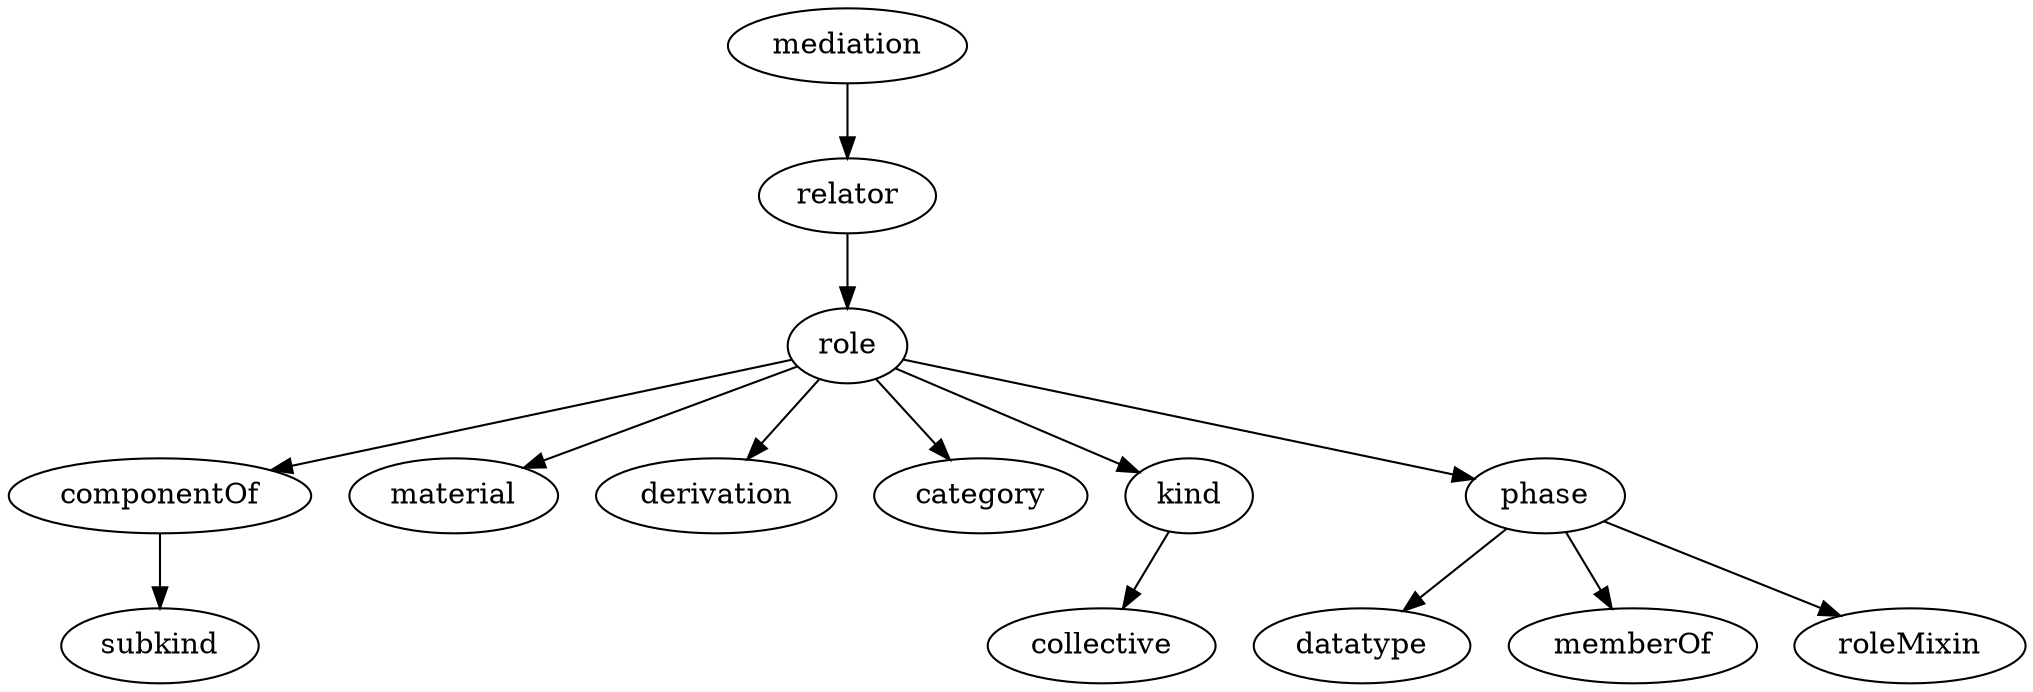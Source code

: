 strict digraph  {
mediation;
relator;
role;
componentOf;
material;
derivation;
category;
kind;
phase;
subkind;
collective;
datatype;
memberOf;
roleMixin;
mediation -> relator;
relator -> role;
role -> componentOf;
role -> material;
role -> derivation;
role -> category;
role -> kind;
role -> phase;
componentOf -> subkind;
kind -> collective;
phase -> datatype;
phase -> memberOf;
phase -> roleMixin;
}
